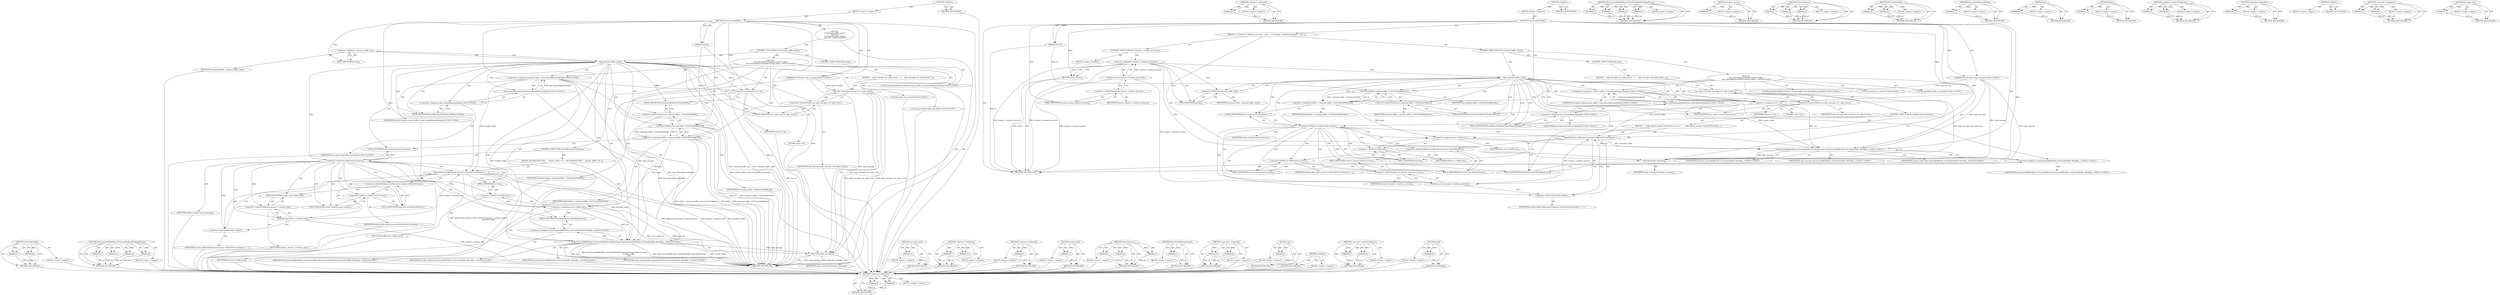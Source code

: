 digraph "Send" {
vulnerable_126 [label=<(METHOD,&lt;operator&gt;.fieldAccess)>];
vulnerable_127 [label=<(PARAM,p1)>];
vulnerable_128 [label=<(PARAM,p2)>];
vulnerable_129 [label=<(BLOCK,&lt;empty&gt;,&lt;empty&gt;)>];
vulnerable_130 [label=<(METHOD_RETURN,ANY)>];
vulnerable_151 [label=<(METHOD,&lt;operator&gt;.addressOf)>];
vulnerable_152 [label=<(PARAM,p1)>];
vulnerable_153 [label=<(BLOCK,&lt;empty&gt;,&lt;empty&gt;)>];
vulnerable_154 [label=<(METHOD_RETURN,ANY)>];
vulnerable_6 [label=<(METHOD,&lt;global&gt;)<SUB>1</SUB>>];
vulnerable_7 [label=<(BLOCK,&lt;empty&gt;,&lt;empty&gt;)<SUB>1</SUB>>];
vulnerable_8 [label=<(METHOD,OnGetTransferBuffer)<SUB>1</SUB>>];
vulnerable_9 [label=<(PARAM,int32 id)<SUB>2</SUB>>];
vulnerable_10 [label="<(PARAM,IPC::Message* reply_message)<SUB>3</SUB>>"];
vulnerable_11 [label=<(BLOCK,{
  if (!channel_-&gt;renderer_process())
    retu...,{
  if (!channel_-&gt;renderer_process())
    retu...)<SUB>3</SUB>>];
vulnerable_12 [label=<(CONTROL_STRUCTURE,IF,if (!channel_-&gt;renderer_process()))<SUB>4</SUB>>];
vulnerable_13 [label=<(&lt;operator&gt;.logicalNot,!channel_-&gt;renderer_process())<SUB>4</SUB>>];
vulnerable_14 [label=<(renderer_process,channel_-&gt;renderer_process())<SUB>4</SUB>>];
vulnerable_15 [label=<(&lt;operator&gt;.indirectFieldAccess,channel_-&gt;renderer_process)<SUB>4</SUB>>];
vulnerable_16 [label=<(IDENTIFIER,channel_,channel_-&gt;renderer_process())<SUB>4</SUB>>];
vulnerable_17 [label=<(FIELD_IDENTIFIER,renderer_process,renderer_process)<SUB>4</SUB>>];
vulnerable_18 [label=<(BLOCK,&lt;empty&gt;,&lt;empty&gt;)<SUB>5</SUB>>];
vulnerable_19 [label=<(RETURN,return;,return;)<SUB>5</SUB>>];
vulnerable_20 [label=<(CONTROL_STRUCTURE,IF,if (command_buffer_.get()))<SUB>6</SUB>>];
vulnerable_21 [label=<(get,command_buffer_.get())<SUB>6</SUB>>];
vulnerable_22 [label=<(&lt;operator&gt;.fieldAccess,command_buffer_.get)<SUB>6</SUB>>];
vulnerable_23 [label=<(IDENTIFIER,command_buffer_,command_buffer_.get())<SUB>6</SUB>>];
vulnerable_24 [label=<(FIELD_IDENTIFIER,get,get)<SUB>6</SUB>>];
vulnerable_25 [label="<(BLOCK,{
     base::SharedMemoryHandle transfer_buffer...,{
     base::SharedMemoryHandle transfer_buffer...)<SUB>6</SUB>>"];
vulnerable_26 [label="<(LOCAL,base.SharedMemoryHandle transfer_buffer: base.SharedMemoryHandle)<SUB>7</SUB>>"];
vulnerable_27 [label="<(&lt;operator&gt;.assignment,transfer_buffer = base::SharedMemoryHandle())<SUB>7</SUB>>"];
vulnerable_28 [label="<(IDENTIFIER,transfer_buffer,transfer_buffer = base::SharedMemoryHandle())<SUB>7</SUB>>"];
vulnerable_29 [label="<(base.SharedMemoryHandle,base::SharedMemoryHandle())<SUB>7</SUB>>"];
vulnerable_30 [label="<(&lt;operator&gt;.fieldAccess,base::SharedMemoryHandle)<SUB>7</SUB>>"];
vulnerable_31 [label="<(IDENTIFIER,base,base::SharedMemoryHandle())<SUB>7</SUB>>"];
vulnerable_32 [label=<(FIELD_IDENTIFIER,SharedMemoryHandle,SharedMemoryHandle)<SUB>7</SUB>>];
vulnerable_33 [label="<(LOCAL,uint32 size: uint32)<SUB>8</SUB>>"];
vulnerable_34 [label=<(&lt;operator&gt;.assignment,size = 0)<SUB>8</SUB>>];
vulnerable_35 [label=<(IDENTIFIER,size,size = 0)<SUB>8</SUB>>];
vulnerable_36 [label=<(LITERAL,0,size = 0)<SUB>8</SUB>>];
vulnerable_37 [label="<(LOCAL,gpu.Buffer buffer: gpu.Buffer)<SUB>10</SUB>>"];
vulnerable_38 [label=<(&lt;operator&gt;.assignment,buffer = command_buffer_-&gt;GetTransferBuffer(id))<SUB>10</SUB>>];
vulnerable_39 [label=<(IDENTIFIER,buffer,buffer = command_buffer_-&gt;GetTransferBuffer(id))<SUB>10</SUB>>];
vulnerable_40 [label=<(GetTransferBuffer,command_buffer_-&gt;GetTransferBuffer(id))<SUB>10</SUB>>];
vulnerable_41 [label=<(&lt;operator&gt;.indirectFieldAccess,command_buffer_-&gt;GetTransferBuffer)<SUB>10</SUB>>];
vulnerable_42 [label=<(IDENTIFIER,command_buffer_,command_buffer_-&gt;GetTransferBuffer(id))<SUB>10</SUB>>];
vulnerable_43 [label=<(FIELD_IDENTIFIER,GetTransferBuffer,GetTransferBuffer)<SUB>10</SUB>>];
vulnerable_44 [label=<(IDENTIFIER,id,command_buffer_-&gt;GetTransferBuffer(id))<SUB>10</SUB>>];
vulnerable_45 [label=<(CONTROL_STRUCTURE,IF,if (buffer.shared_memory))<SUB>11</SUB>>];
vulnerable_46 [label=<(&lt;operator&gt;.fieldAccess,buffer.shared_memory)<SUB>11</SUB>>];
vulnerable_47 [label=<(IDENTIFIER,buffer,if (buffer.shared_memory))<SUB>11</SUB>>];
vulnerable_48 [label=<(FIELD_IDENTIFIER,shared_memory,shared_memory)<SUB>11</SUB>>];
vulnerable_49 [label=<(BLOCK,{
      buffer.shared_memory-&gt;ShareToProcess(ch...,{
      buffer.shared_memory-&gt;ShareToProcess(ch...)<SUB>11</SUB>>];
vulnerable_50 [label=<(ShareToProcess,buffer.shared_memory-&gt;ShareToProcess(channel_-&gt;...)<SUB>12</SUB>>];
vulnerable_51 [label=<(&lt;operator&gt;.indirectFieldAccess,buffer.shared_memory-&gt;ShareToProcess)<SUB>12</SUB>>];
vulnerable_52 [label=<(&lt;operator&gt;.fieldAccess,buffer.shared_memory)<SUB>12</SUB>>];
vulnerable_53 [label=<(IDENTIFIER,buffer,buffer.shared_memory-&gt;ShareToProcess(channel_-&gt;...)<SUB>12</SUB>>];
vulnerable_54 [label=<(FIELD_IDENTIFIER,shared_memory,shared_memory)<SUB>12</SUB>>];
vulnerable_55 [label=<(FIELD_IDENTIFIER,ShareToProcess,ShareToProcess)<SUB>12</SUB>>];
vulnerable_56 [label=<(renderer_process,channel_-&gt;renderer_process())<SUB>12</SUB>>];
vulnerable_57 [label=<(&lt;operator&gt;.indirectFieldAccess,channel_-&gt;renderer_process)<SUB>12</SUB>>];
vulnerable_58 [label=<(IDENTIFIER,channel_,channel_-&gt;renderer_process())<SUB>12</SUB>>];
vulnerable_59 [label=<(FIELD_IDENTIFIER,renderer_process,renderer_process)<SUB>12</SUB>>];
vulnerable_60 [label=<(&lt;operator&gt;.addressOf,&amp;transfer_buffer)<SUB>13</SUB>>];
vulnerable_61 [label=<(IDENTIFIER,transfer_buffer,buffer.shared_memory-&gt;ShareToProcess(channel_-&gt;...)<SUB>13</SUB>>];
vulnerable_62 [label=<(&lt;operator&gt;.assignment,size = buffer.size)<SUB>14</SUB>>];
vulnerable_63 [label=<(IDENTIFIER,size,size = buffer.size)<SUB>14</SUB>>];
vulnerable_64 [label=<(&lt;operator&gt;.fieldAccess,buffer.size)<SUB>14</SUB>>];
vulnerable_65 [label=<(IDENTIFIER,buffer,size = buffer.size)<SUB>14</SUB>>];
vulnerable_66 [label=<(FIELD_IDENTIFIER,size,size)<SUB>14</SUB>>];
vulnerable_67 [label="<(GpuCommandBufferMsg_GetTransferBuffer.WriteReplyParams,GpuCommandBufferMsg_GetTransferBuffer::WriteRep...)<SUB>17</SUB>>"];
vulnerable_68 [label="<(&lt;operator&gt;.fieldAccess,GpuCommandBufferMsg_GetTransferBuffer::WriteRep...)<SUB>17</SUB>>"];
vulnerable_69 [label="<(IDENTIFIER,GpuCommandBufferMsg_GetTransferBuffer,GpuCommandBufferMsg_GetTransferBuffer::WriteRep...)<SUB>17</SUB>>"];
vulnerable_70 [label=<(FIELD_IDENTIFIER,WriteReplyParams,WriteReplyParams)<SUB>17</SUB>>];
vulnerable_71 [label="<(IDENTIFIER,reply_message,GpuCommandBufferMsg_GetTransferBuffer::WriteRep...)<SUB>17</SUB>>"];
vulnerable_72 [label="<(IDENTIFIER,transfer_buffer,GpuCommandBufferMsg_GetTransferBuffer::WriteRep...)<SUB>18</SUB>>"];
vulnerable_73 [label="<(IDENTIFIER,size,GpuCommandBufferMsg_GetTransferBuffer::WriteRep...)<SUB>19</SUB>>"];
vulnerable_74 [label=<(CONTROL_STRUCTURE,ELSE,else)<SUB>20</SUB>>];
vulnerable_75 [label=<(BLOCK,{
    reply_message-&gt;set_reply_error();
  },{
    reply_message-&gt;set_reply_error();
  })<SUB>20</SUB>>];
vulnerable_76 [label=<(set_reply_error,reply_message-&gt;set_reply_error())<SUB>21</SUB>>];
vulnerable_77 [label=<(&lt;operator&gt;.indirectFieldAccess,reply_message-&gt;set_reply_error)<SUB>21</SUB>>];
vulnerable_78 [label=<(IDENTIFIER,reply_message,reply_message-&gt;set_reply_error())<SUB>21</SUB>>];
vulnerable_79 [label=<(FIELD_IDENTIFIER,set_reply_error,set_reply_error)<SUB>21</SUB>>];
vulnerable_80 [label=<(Send,Send(reply_message))<SUB>23</SUB>>];
vulnerable_81 [label=<(IDENTIFIER,reply_message,Send(reply_message))<SUB>23</SUB>>];
vulnerable_82 [label=<(METHOD_RETURN,void)<SUB>1</SUB>>];
vulnerable_84 [label=<(METHOD_RETURN,ANY)<SUB>1</SUB>>];
vulnerable_155 [label=<(METHOD,GpuCommandBufferMsg_GetTransferBuffer.WriteReplyParams)>];
vulnerable_156 [label=<(PARAM,p1)>];
vulnerable_157 [label=<(PARAM,p2)>];
vulnerable_158 [label=<(PARAM,p3)>];
vulnerable_159 [label=<(PARAM,p4)>];
vulnerable_160 [label=<(BLOCK,&lt;empty&gt;,&lt;empty&gt;)>];
vulnerable_161 [label=<(METHOD_RETURN,ANY)>];
vulnerable_113 [label=<(METHOD,renderer_process)>];
vulnerable_114 [label=<(PARAM,p1)>];
vulnerable_115 [label=<(BLOCK,&lt;empty&gt;,&lt;empty&gt;)>];
vulnerable_116 [label=<(METHOD_RETURN,ANY)>];
vulnerable_145 [label=<(METHOD,ShareToProcess)>];
vulnerable_146 [label=<(PARAM,p1)>];
vulnerable_147 [label=<(PARAM,p2)>];
vulnerable_148 [label=<(PARAM,p3)>];
vulnerable_149 [label=<(BLOCK,&lt;empty&gt;,&lt;empty&gt;)>];
vulnerable_150 [label=<(METHOD_RETURN,ANY)>];
vulnerable_140 [label=<(METHOD,GetTransferBuffer)>];
vulnerable_141 [label=<(PARAM,p1)>];
vulnerable_142 [label=<(PARAM,p2)>];
vulnerable_143 [label=<(BLOCK,&lt;empty&gt;,&lt;empty&gt;)>];
vulnerable_144 [label=<(METHOD_RETURN,ANY)>];
vulnerable_136 [label=<(METHOD,base.SharedMemoryHandle)>];
vulnerable_137 [label=<(PARAM,p1)>];
vulnerable_138 [label=<(BLOCK,&lt;empty&gt;,&lt;empty&gt;)>];
vulnerable_139 [label=<(METHOD_RETURN,ANY)>];
vulnerable_122 [label=<(METHOD,get)>];
vulnerable_123 [label=<(PARAM,p1)>];
vulnerable_124 [label=<(BLOCK,&lt;empty&gt;,&lt;empty&gt;)>];
vulnerable_125 [label=<(METHOD_RETURN,ANY)>];
vulnerable_166 [label=<(METHOD,Send)>];
vulnerable_167 [label=<(PARAM,p1)>];
vulnerable_168 [label=<(BLOCK,&lt;empty&gt;,&lt;empty&gt;)>];
vulnerable_169 [label=<(METHOD_RETURN,ANY)>];
vulnerable_117 [label=<(METHOD,&lt;operator&gt;.indirectFieldAccess)>];
vulnerable_118 [label=<(PARAM,p1)>];
vulnerable_119 [label=<(PARAM,p2)>];
vulnerable_120 [label=<(BLOCK,&lt;empty&gt;,&lt;empty&gt;)>];
vulnerable_121 [label=<(METHOD_RETURN,ANY)>];
vulnerable_109 [label=<(METHOD,&lt;operator&gt;.logicalNot)>];
vulnerable_110 [label=<(PARAM,p1)>];
vulnerable_111 [label=<(BLOCK,&lt;empty&gt;,&lt;empty&gt;)>];
vulnerable_112 [label=<(METHOD_RETURN,ANY)>];
vulnerable_103 [label=<(METHOD,&lt;global&gt;)<SUB>1</SUB>>];
vulnerable_104 [label=<(BLOCK,&lt;empty&gt;,&lt;empty&gt;)>];
vulnerable_105 [label=<(METHOD_RETURN,ANY)>];
vulnerable_131 [label=<(METHOD,&lt;operator&gt;.assignment)>];
vulnerable_132 [label=<(PARAM,p1)>];
vulnerable_133 [label=<(PARAM,p2)>];
vulnerable_134 [label=<(BLOCK,&lt;empty&gt;,&lt;empty&gt;)>];
vulnerable_135 [label=<(METHOD_RETURN,ANY)>];
vulnerable_162 [label=<(METHOD,set_reply_error)>];
vulnerable_163 [label=<(PARAM,p1)>];
vulnerable_164 [label=<(BLOCK,&lt;empty&gt;,&lt;empty&gt;)>];
vulnerable_165 [label=<(METHOD_RETURN,ANY)>];
fixed_119 [label=<(METHOD,GetTransferBuffer)>];
fixed_120 [label=<(PARAM,p1)>];
fixed_121 [label=<(PARAM,p2)>];
fixed_122 [label=<(BLOCK,&lt;empty&gt;,&lt;empty&gt;)>];
fixed_123 [label=<(METHOD_RETURN,ANY)>];
fixed_143 [label=<(METHOD,GpuCommandBufferMsg_GetTransferBuffer.WriteReplyParams)>];
fixed_144 [label=<(PARAM,p1)>];
fixed_145 [label=<(PARAM,p2)>];
fixed_146 [label=<(PARAM,p3)>];
fixed_147 [label=<(PARAM,p4)>];
fixed_148 [label=<(BLOCK,&lt;empty&gt;,&lt;empty&gt;)>];
fixed_149 [label=<(METHOD_RETURN,ANY)>];
fixed_6 [label=<(METHOD,&lt;global&gt;)<SUB>1</SUB>>];
fixed_7 [label=<(BLOCK,&lt;empty&gt;,&lt;empty&gt;)<SUB>1</SUB>>];
fixed_8 [label=<(METHOD,OnGetTransferBuffer)<SUB>1</SUB>>];
fixed_9 [label=<(PARAM,int32 id)<SUB>2</SUB>>];
fixed_10 [label="<(PARAM,IPC::Message* reply_message)<SUB>3</SUB>>"];
fixed_11 [label="<(BLOCK,{
   if (command_buffer_.get()) {
     base::Sh...,{
   if (command_buffer_.get()) {
     base::Sh...)<SUB>3</SUB>>"];
fixed_12 [label=<(CONTROL_STRUCTURE,IF,if (command_buffer_.get()))<SUB>4</SUB>>];
fixed_13 [label=<(get,command_buffer_.get())<SUB>4</SUB>>];
fixed_14 [label=<(&lt;operator&gt;.fieldAccess,command_buffer_.get)<SUB>4</SUB>>];
fixed_15 [label=<(IDENTIFIER,command_buffer_,command_buffer_.get())<SUB>4</SUB>>];
fixed_16 [label=<(FIELD_IDENTIFIER,get,get)<SUB>4</SUB>>];
fixed_17 [label="<(BLOCK,{
     base::SharedMemoryHandle transfer_buffer...,{
     base::SharedMemoryHandle transfer_buffer...)<SUB>4</SUB>>"];
fixed_18 [label="<(LOCAL,base.SharedMemoryHandle transfer_buffer: base.SharedMemoryHandle)<SUB>5</SUB>>"];
fixed_19 [label="<(&lt;operator&gt;.assignment,transfer_buffer = base::SharedMemoryHandle())<SUB>5</SUB>>"];
fixed_20 [label="<(IDENTIFIER,transfer_buffer,transfer_buffer = base::SharedMemoryHandle())<SUB>5</SUB>>"];
fixed_21 [label="<(base.SharedMemoryHandle,base::SharedMemoryHandle())<SUB>5</SUB>>"];
fixed_22 [label="<(&lt;operator&gt;.fieldAccess,base::SharedMemoryHandle)<SUB>5</SUB>>"];
fixed_23 [label="<(IDENTIFIER,base,base::SharedMemoryHandle())<SUB>5</SUB>>"];
fixed_24 [label=<(FIELD_IDENTIFIER,SharedMemoryHandle,SharedMemoryHandle)<SUB>5</SUB>>];
fixed_25 [label="<(LOCAL,uint32 size: uint32)<SUB>6</SUB>>"];
fixed_26 [label=<(&lt;operator&gt;.assignment,size = 0)<SUB>6</SUB>>];
fixed_27 [label=<(IDENTIFIER,size,size = 0)<SUB>6</SUB>>];
fixed_28 [label=<(LITERAL,0,size = 0)<SUB>6</SUB>>];
fixed_29 [label="<(LOCAL,gpu.Buffer buffer: gpu.Buffer)<SUB>8</SUB>>"];
fixed_30 [label=<(&lt;operator&gt;.assignment,buffer = command_buffer_-&gt;GetTransferBuffer(id))<SUB>8</SUB>>];
fixed_31 [label=<(IDENTIFIER,buffer,buffer = command_buffer_-&gt;GetTransferBuffer(id))<SUB>8</SUB>>];
fixed_32 [label=<(GetTransferBuffer,command_buffer_-&gt;GetTransferBuffer(id))<SUB>8</SUB>>];
fixed_33 [label=<(&lt;operator&gt;.indirectFieldAccess,command_buffer_-&gt;GetTransferBuffer)<SUB>8</SUB>>];
fixed_34 [label=<(IDENTIFIER,command_buffer_,command_buffer_-&gt;GetTransferBuffer(id))<SUB>8</SUB>>];
fixed_35 [label=<(FIELD_IDENTIFIER,GetTransferBuffer,GetTransferBuffer)<SUB>8</SUB>>];
fixed_36 [label=<(IDENTIFIER,id,command_buffer_-&gt;GetTransferBuffer(id))<SUB>8</SUB>>];
fixed_37 [label=<(CONTROL_STRUCTURE,IF,if (buffer.shared_memory))<SUB>9</SUB>>];
fixed_38 [label=<(&lt;operator&gt;.fieldAccess,buffer.shared_memory)<SUB>9</SUB>>];
fixed_39 [label=<(IDENTIFIER,buffer,if (buffer.shared_memory))<SUB>9</SUB>>];
fixed_40 [label=<(FIELD_IDENTIFIER,shared_memory,shared_memory)<SUB>9</SUB>>];
fixed_41 [label=<(BLOCK,{
#if defined(OS_WIN)
      transfer_buffer = N...,{
#if defined(OS_WIN)
      transfer_buffer = N...)<SUB>9</SUB>>];
fixed_42 [label=<(ShareToProcess,buffer.shared_memory-&gt;ShareToProcess(channel_-&gt;...)<SUB>17</SUB>>];
fixed_43 [label=<(&lt;operator&gt;.indirectFieldAccess,buffer.shared_memory-&gt;ShareToProcess)<SUB>17</SUB>>];
fixed_44 [label=<(&lt;operator&gt;.fieldAccess,buffer.shared_memory)<SUB>17</SUB>>];
fixed_45 [label=<(IDENTIFIER,buffer,buffer.shared_memory-&gt;ShareToProcess(channel_-&gt;...)<SUB>17</SUB>>];
fixed_46 [label=<(FIELD_IDENTIFIER,shared_memory,shared_memory)<SUB>17</SUB>>];
fixed_47 [label=<(FIELD_IDENTIFIER,ShareToProcess,ShareToProcess)<SUB>17</SUB>>];
fixed_48 [label=<(renderer_pid,channel_-&gt;renderer_pid())<SUB>17</SUB>>];
fixed_49 [label=<(&lt;operator&gt;.indirectFieldAccess,channel_-&gt;renderer_pid)<SUB>17</SUB>>];
fixed_50 [label=<(IDENTIFIER,channel_,channel_-&gt;renderer_pid())<SUB>17</SUB>>];
fixed_51 [label=<(FIELD_IDENTIFIER,renderer_pid,renderer_pid)<SUB>17</SUB>>];
fixed_52 [label=<(&lt;operator&gt;.addressOf,&amp;transfer_buffer)<SUB>18</SUB>>];
fixed_53 [label=<(IDENTIFIER,transfer_buffer,buffer.shared_memory-&gt;ShareToProcess(channel_-&gt;...)<SUB>18</SUB>>];
fixed_54 [label=<(&lt;operator&gt;.assignment,size = buffer.size)<SUB>20</SUB>>];
fixed_55 [label=<(IDENTIFIER,size,size = buffer.size)<SUB>20</SUB>>];
fixed_56 [label=<(&lt;operator&gt;.fieldAccess,buffer.size)<SUB>20</SUB>>];
fixed_57 [label=<(IDENTIFIER,buffer,size = buffer.size)<SUB>20</SUB>>];
fixed_58 [label=<(FIELD_IDENTIFIER,size,size)<SUB>20</SUB>>];
fixed_59 [label="<(GpuCommandBufferMsg_GetTransferBuffer.WriteReplyParams,GpuCommandBufferMsg_GetTransferBuffer::WriteRep...)<SUB>23</SUB>>"];
fixed_60 [label="<(&lt;operator&gt;.fieldAccess,GpuCommandBufferMsg_GetTransferBuffer::WriteRep...)<SUB>23</SUB>>"];
fixed_61 [label="<(IDENTIFIER,GpuCommandBufferMsg_GetTransferBuffer,GpuCommandBufferMsg_GetTransferBuffer::WriteRep...)<SUB>23</SUB>>"];
fixed_62 [label=<(FIELD_IDENTIFIER,WriteReplyParams,WriteReplyParams)<SUB>23</SUB>>];
fixed_63 [label="<(IDENTIFIER,reply_message,GpuCommandBufferMsg_GetTransferBuffer::WriteRep...)<SUB>23</SUB>>"];
fixed_64 [label="<(IDENTIFIER,transfer_buffer,GpuCommandBufferMsg_GetTransferBuffer::WriteRep...)<SUB>24</SUB>>"];
fixed_65 [label="<(IDENTIFIER,size,GpuCommandBufferMsg_GetTransferBuffer::WriteRep...)<SUB>25</SUB>>"];
fixed_66 [label=<(CONTROL_STRUCTURE,ELSE,else)<SUB>26</SUB>>];
fixed_67 [label=<(BLOCK,{
    reply_message-&gt;set_reply_error();
  },{
    reply_message-&gt;set_reply_error();
  })<SUB>26</SUB>>];
fixed_68 [label=<(set_reply_error,reply_message-&gt;set_reply_error())<SUB>27</SUB>>];
fixed_69 [label=<(&lt;operator&gt;.indirectFieldAccess,reply_message-&gt;set_reply_error)<SUB>27</SUB>>];
fixed_70 [label=<(IDENTIFIER,reply_message,reply_message-&gt;set_reply_error())<SUB>27</SUB>>];
fixed_71 [label=<(FIELD_IDENTIFIER,set_reply_error,set_reply_error)<SUB>27</SUB>>];
fixed_72 [label=<(Send,Send(reply_message))<SUB>29</SUB>>];
fixed_73 [label=<(IDENTIFIER,reply_message,Send(reply_message))<SUB>29</SUB>>];
fixed_74 [label=<(METHOD_RETURN,void)<SUB>1</SUB>>];
fixed_76 [label=<(METHOD_RETURN,ANY)<SUB>1</SUB>>];
fixed_150 [label=<(METHOD,set_reply_error)>];
fixed_151 [label=<(PARAM,p1)>];
fixed_152 [label=<(BLOCK,&lt;empty&gt;,&lt;empty&gt;)>];
fixed_153 [label=<(METHOD_RETURN,ANY)>];
fixed_105 [label=<(METHOD,&lt;operator&gt;.fieldAccess)>];
fixed_106 [label=<(PARAM,p1)>];
fixed_107 [label=<(PARAM,p2)>];
fixed_108 [label=<(BLOCK,&lt;empty&gt;,&lt;empty&gt;)>];
fixed_109 [label=<(METHOD_RETURN,ANY)>];
fixed_139 [label=<(METHOD,&lt;operator&gt;.addressOf)>];
fixed_140 [label=<(PARAM,p1)>];
fixed_141 [label=<(BLOCK,&lt;empty&gt;,&lt;empty&gt;)>];
fixed_142 [label=<(METHOD_RETURN,ANY)>];
fixed_135 [label=<(METHOD,renderer_pid)>];
fixed_136 [label=<(PARAM,p1)>];
fixed_137 [label=<(BLOCK,&lt;empty&gt;,&lt;empty&gt;)>];
fixed_138 [label=<(METHOD_RETURN,ANY)>];
fixed_129 [label=<(METHOD,ShareToProcess)>];
fixed_130 [label=<(PARAM,p1)>];
fixed_131 [label=<(PARAM,p2)>];
fixed_132 [label=<(PARAM,p3)>];
fixed_133 [label=<(BLOCK,&lt;empty&gt;,&lt;empty&gt;)>];
fixed_134 [label=<(METHOD_RETURN,ANY)>];
fixed_115 [label=<(METHOD,base.SharedMemoryHandle)>];
fixed_116 [label=<(PARAM,p1)>];
fixed_117 [label=<(BLOCK,&lt;empty&gt;,&lt;empty&gt;)>];
fixed_118 [label=<(METHOD_RETURN,ANY)>];
fixed_110 [label=<(METHOD,&lt;operator&gt;.assignment)>];
fixed_111 [label=<(PARAM,p1)>];
fixed_112 [label=<(PARAM,p2)>];
fixed_113 [label=<(BLOCK,&lt;empty&gt;,&lt;empty&gt;)>];
fixed_114 [label=<(METHOD_RETURN,ANY)>];
fixed_101 [label=<(METHOD,get)>];
fixed_102 [label=<(PARAM,p1)>];
fixed_103 [label=<(BLOCK,&lt;empty&gt;,&lt;empty&gt;)>];
fixed_104 [label=<(METHOD_RETURN,ANY)>];
fixed_95 [label=<(METHOD,&lt;global&gt;)<SUB>1</SUB>>];
fixed_96 [label=<(BLOCK,&lt;empty&gt;,&lt;empty&gt;)>];
fixed_97 [label=<(METHOD_RETURN,ANY)>];
fixed_124 [label=<(METHOD,&lt;operator&gt;.indirectFieldAccess)>];
fixed_125 [label=<(PARAM,p1)>];
fixed_126 [label=<(PARAM,p2)>];
fixed_127 [label=<(BLOCK,&lt;empty&gt;,&lt;empty&gt;)>];
fixed_128 [label=<(METHOD_RETURN,ANY)>];
fixed_154 [label=<(METHOD,Send)>];
fixed_155 [label=<(PARAM,p1)>];
fixed_156 [label=<(BLOCK,&lt;empty&gt;,&lt;empty&gt;)>];
fixed_157 [label=<(METHOD_RETURN,ANY)>];
vulnerable_126 -> vulnerable_127  [key=0, label="AST: "];
vulnerable_126 -> vulnerable_127  [key=1, label="DDG: "];
vulnerable_126 -> vulnerable_129  [key=0, label="AST: "];
vulnerable_126 -> vulnerable_128  [key=0, label="AST: "];
vulnerable_126 -> vulnerable_128  [key=1, label="DDG: "];
vulnerable_126 -> vulnerable_130  [key=0, label="AST: "];
vulnerable_126 -> vulnerable_130  [key=1, label="CFG: "];
vulnerable_127 -> vulnerable_130  [key=0, label="DDG: p1"];
vulnerable_128 -> vulnerable_130  [key=0, label="DDG: p2"];
vulnerable_151 -> vulnerable_152  [key=0, label="AST: "];
vulnerable_151 -> vulnerable_152  [key=1, label="DDG: "];
vulnerable_151 -> vulnerable_153  [key=0, label="AST: "];
vulnerable_151 -> vulnerable_154  [key=0, label="AST: "];
vulnerable_151 -> vulnerable_154  [key=1, label="CFG: "];
vulnerable_152 -> vulnerable_154  [key=0, label="DDG: p1"];
vulnerable_6 -> vulnerable_7  [key=0, label="AST: "];
vulnerable_6 -> vulnerable_84  [key=0, label="AST: "];
vulnerable_6 -> vulnerable_84  [key=1, label="CFG: "];
vulnerable_7 -> vulnerable_8  [key=0, label="AST: "];
vulnerable_8 -> vulnerable_9  [key=0, label="AST: "];
vulnerable_8 -> vulnerable_9  [key=1, label="DDG: "];
vulnerable_8 -> vulnerable_10  [key=0, label="AST: "];
vulnerable_8 -> vulnerable_10  [key=1, label="DDG: "];
vulnerable_8 -> vulnerable_11  [key=0, label="AST: "];
vulnerable_8 -> vulnerable_82  [key=0, label="AST: "];
vulnerable_8 -> vulnerable_17  [key=0, label="CFG: "];
vulnerable_8 -> vulnerable_80  [key=0, label="DDG: "];
vulnerable_8 -> vulnerable_19  [key=0, label="DDG: "];
vulnerable_8 -> vulnerable_34  [key=0, label="DDG: "];
vulnerable_8 -> vulnerable_67  [key=0, label="DDG: "];
vulnerable_8 -> vulnerable_40  [key=0, label="DDG: "];
vulnerable_8 -> vulnerable_50  [key=0, label="DDG: "];
vulnerable_9 -> vulnerable_82  [key=0, label="DDG: id"];
vulnerable_9 -> vulnerable_40  [key=0, label="DDG: id"];
vulnerable_10 -> vulnerable_82  [key=0, label="DDG: reply_message"];
vulnerable_10 -> vulnerable_80  [key=0, label="DDG: reply_message"];
vulnerable_10 -> vulnerable_67  [key=0, label="DDG: reply_message"];
vulnerable_10 -> vulnerable_76  [key=0, label="DDG: reply_message"];
vulnerable_11 -> vulnerable_12  [key=0, label="AST: "];
vulnerable_11 -> vulnerable_20  [key=0, label="AST: "];
vulnerable_11 -> vulnerable_80  [key=0, label="AST: "];
vulnerable_12 -> vulnerable_13  [key=0, label="AST: "];
vulnerable_12 -> vulnerable_18  [key=0, label="AST: "];
vulnerable_13 -> vulnerable_14  [key=0, label="AST: "];
vulnerable_13 -> vulnerable_19  [key=0, label="CFG: "];
vulnerable_13 -> vulnerable_19  [key=1, label="CDG: "];
vulnerable_13 -> vulnerable_24  [key=0, label="CFG: "];
vulnerable_13 -> vulnerable_24  [key=1, label="CDG: "];
vulnerable_13 -> vulnerable_82  [key=0, label="DDG: channel_-&gt;renderer_process()"];
vulnerable_13 -> vulnerable_82  [key=1, label="DDG: !channel_-&gt;renderer_process()"];
vulnerable_13 -> vulnerable_21  [key=0, label="CDG: "];
vulnerable_13 -> vulnerable_22  [key=0, label="CDG: "];
vulnerable_13 -> vulnerable_80  [key=0, label="CDG: "];
vulnerable_14 -> vulnerable_15  [key=0, label="AST: "];
vulnerable_14 -> vulnerable_13  [key=0, label="CFG: "];
vulnerable_14 -> vulnerable_13  [key=1, label="DDG: channel_-&gt;renderer_process"];
vulnerable_14 -> vulnerable_82  [key=0, label="DDG: channel_-&gt;renderer_process"];
vulnerable_14 -> vulnerable_56  [key=0, label="DDG: channel_-&gt;renderer_process"];
vulnerable_15 -> vulnerable_16  [key=0, label="AST: "];
vulnerable_15 -> vulnerable_17  [key=0, label="AST: "];
vulnerable_15 -> vulnerable_14  [key=0, label="CFG: "];
vulnerable_17 -> vulnerable_15  [key=0, label="CFG: "];
vulnerable_18 -> vulnerable_19  [key=0, label="AST: "];
vulnerable_19 -> vulnerable_82  [key=0, label="CFG: "];
vulnerable_19 -> vulnerable_82  [key=1, label="DDG: &lt;RET&gt;"];
vulnerable_20 -> vulnerable_21  [key=0, label="AST: "];
vulnerable_20 -> vulnerable_25  [key=0, label="AST: "];
vulnerable_20 -> vulnerable_74  [key=0, label="AST: "];
vulnerable_21 -> vulnerable_22  [key=0, label="AST: "];
vulnerable_21 -> vulnerable_32  [key=0, label="CFG: "];
vulnerable_21 -> vulnerable_32  [key=1, label="CDG: "];
vulnerable_21 -> vulnerable_79  [key=0, label="CFG: "];
vulnerable_21 -> vulnerable_79  [key=1, label="CDG: "];
vulnerable_21 -> vulnerable_30  [key=0, label="CDG: "];
vulnerable_21 -> vulnerable_34  [key=0, label="CDG: "];
vulnerable_21 -> vulnerable_48  [key=0, label="CDG: "];
vulnerable_21 -> vulnerable_68  [key=0, label="CDG: "];
vulnerable_21 -> vulnerable_77  [key=0, label="CDG: "];
vulnerable_21 -> vulnerable_46  [key=0, label="CDG: "];
vulnerable_21 -> vulnerable_38  [key=0, label="CDG: "];
vulnerable_21 -> vulnerable_67  [key=0, label="CDG: "];
vulnerable_21 -> vulnerable_27  [key=0, label="CDG: "];
vulnerable_21 -> vulnerable_40  [key=0, label="CDG: "];
vulnerable_21 -> vulnerable_29  [key=0, label="CDG: "];
vulnerable_21 -> vulnerable_76  [key=0, label="CDG: "];
vulnerable_21 -> vulnerable_43  [key=0, label="CDG: "];
vulnerable_21 -> vulnerable_41  [key=0, label="CDG: "];
vulnerable_21 -> vulnerable_70  [key=0, label="CDG: "];
vulnerable_22 -> vulnerable_23  [key=0, label="AST: "];
vulnerable_22 -> vulnerable_24  [key=0, label="AST: "];
vulnerable_22 -> vulnerable_21  [key=0, label="CFG: "];
vulnerable_24 -> vulnerable_22  [key=0, label="CFG: "];
vulnerable_25 -> vulnerable_26  [key=0, label="AST: "];
vulnerable_25 -> vulnerable_27  [key=0, label="AST: "];
vulnerable_25 -> vulnerable_33  [key=0, label="AST: "];
vulnerable_25 -> vulnerable_34  [key=0, label="AST: "];
vulnerable_25 -> vulnerable_37  [key=0, label="AST: "];
vulnerable_25 -> vulnerable_38  [key=0, label="AST: "];
vulnerable_25 -> vulnerable_45  [key=0, label="AST: "];
vulnerable_25 -> vulnerable_67  [key=0, label="AST: "];
vulnerable_27 -> vulnerable_28  [key=0, label="AST: "];
vulnerable_27 -> vulnerable_29  [key=0, label="AST: "];
vulnerable_27 -> vulnerable_34  [key=0, label="CFG: "];
vulnerable_27 -> vulnerable_67  [key=0, label="DDG: transfer_buffer"];
vulnerable_27 -> vulnerable_50  [key=0, label="DDG: transfer_buffer"];
vulnerable_29 -> vulnerable_30  [key=0, label="AST: "];
vulnerable_29 -> vulnerable_27  [key=0, label="CFG: "];
vulnerable_29 -> vulnerable_27  [key=1, label="DDG: base::SharedMemoryHandle"];
vulnerable_30 -> vulnerable_31  [key=0, label="AST: "];
vulnerable_30 -> vulnerable_32  [key=0, label="AST: "];
vulnerable_30 -> vulnerable_29  [key=0, label="CFG: "];
vulnerable_32 -> vulnerable_30  [key=0, label="CFG: "];
vulnerable_34 -> vulnerable_35  [key=0, label="AST: "];
vulnerable_34 -> vulnerable_36  [key=0, label="AST: "];
vulnerable_34 -> vulnerable_43  [key=0, label="CFG: "];
vulnerable_34 -> vulnerable_67  [key=0, label="DDG: size"];
vulnerable_38 -> vulnerable_39  [key=0, label="AST: "];
vulnerable_38 -> vulnerable_40  [key=0, label="AST: "];
vulnerable_38 -> vulnerable_48  [key=0, label="CFG: "];
vulnerable_38 -> vulnerable_62  [key=0, label="DDG: buffer"];
vulnerable_40 -> vulnerable_41  [key=0, label="AST: "];
vulnerable_40 -> vulnerable_44  [key=0, label="AST: "];
vulnerable_40 -> vulnerable_38  [key=0, label="CFG: "];
vulnerable_40 -> vulnerable_38  [key=1, label="DDG: command_buffer_-&gt;GetTransferBuffer"];
vulnerable_40 -> vulnerable_38  [key=2, label="DDG: id"];
vulnerable_41 -> vulnerable_42  [key=0, label="AST: "];
vulnerable_41 -> vulnerable_43  [key=0, label="AST: "];
vulnerable_41 -> vulnerable_40  [key=0, label="CFG: "];
vulnerable_43 -> vulnerable_41  [key=0, label="CFG: "];
vulnerable_45 -> vulnerable_46  [key=0, label="AST: "];
vulnerable_45 -> vulnerable_49  [key=0, label="AST: "];
vulnerable_46 -> vulnerable_47  [key=0, label="AST: "];
vulnerable_46 -> vulnerable_48  [key=0, label="AST: "];
vulnerable_46 -> vulnerable_54  [key=0, label="CFG: "];
vulnerable_46 -> vulnerable_54  [key=1, label="CDG: "];
vulnerable_46 -> vulnerable_70  [key=0, label="CFG: "];
vulnerable_46 -> vulnerable_60  [key=0, label="CDG: "];
vulnerable_46 -> vulnerable_64  [key=0, label="CDG: "];
vulnerable_46 -> vulnerable_51  [key=0, label="CDG: "];
vulnerable_46 -> vulnerable_57  [key=0, label="CDG: "];
vulnerable_46 -> vulnerable_66  [key=0, label="CDG: "];
vulnerable_46 -> vulnerable_52  [key=0, label="CDG: "];
vulnerable_46 -> vulnerable_56  [key=0, label="CDG: "];
vulnerable_46 -> vulnerable_50  [key=0, label="CDG: "];
vulnerable_46 -> vulnerable_59  [key=0, label="CDG: "];
vulnerable_46 -> vulnerable_55  [key=0, label="CDG: "];
vulnerable_46 -> vulnerable_62  [key=0, label="CDG: "];
vulnerable_48 -> vulnerable_46  [key=0, label="CFG: "];
vulnerable_49 -> vulnerable_50  [key=0, label="AST: "];
vulnerable_49 -> vulnerable_62  [key=0, label="AST: "];
vulnerable_50 -> vulnerable_51  [key=0, label="AST: "];
vulnerable_50 -> vulnerable_56  [key=0, label="AST: "];
vulnerable_50 -> vulnerable_60  [key=0, label="AST: "];
vulnerable_50 -> vulnerable_66  [key=0, label="CFG: "];
vulnerable_50 -> vulnerable_67  [key=0, label="DDG: &amp;transfer_buffer"];
vulnerable_51 -> vulnerable_52  [key=0, label="AST: "];
vulnerable_51 -> vulnerable_55  [key=0, label="AST: "];
vulnerable_51 -> vulnerable_59  [key=0, label="CFG: "];
vulnerable_52 -> vulnerable_53  [key=0, label="AST: "];
vulnerable_52 -> vulnerable_54  [key=0, label="AST: "];
vulnerable_52 -> vulnerable_55  [key=0, label="CFG: "];
vulnerable_54 -> vulnerable_52  [key=0, label="CFG: "];
vulnerable_55 -> vulnerable_51  [key=0, label="CFG: "];
vulnerable_56 -> vulnerable_57  [key=0, label="AST: "];
vulnerable_56 -> vulnerable_60  [key=0, label="CFG: "];
vulnerable_56 -> vulnerable_50  [key=0, label="DDG: channel_-&gt;renderer_process"];
vulnerable_57 -> vulnerable_58  [key=0, label="AST: "];
vulnerable_57 -> vulnerable_59  [key=0, label="AST: "];
vulnerable_57 -> vulnerable_56  [key=0, label="CFG: "];
vulnerable_59 -> vulnerable_57  [key=0, label="CFG: "];
vulnerable_60 -> vulnerable_61  [key=0, label="AST: "];
vulnerable_60 -> vulnerable_50  [key=0, label="CFG: "];
vulnerable_62 -> vulnerable_63  [key=0, label="AST: "];
vulnerable_62 -> vulnerable_64  [key=0, label="AST: "];
vulnerable_62 -> vulnerable_70  [key=0, label="CFG: "];
vulnerable_62 -> vulnerable_67  [key=0, label="DDG: size"];
vulnerable_64 -> vulnerable_65  [key=0, label="AST: "];
vulnerable_64 -> vulnerable_66  [key=0, label="AST: "];
vulnerable_64 -> vulnerable_62  [key=0, label="CFG: "];
vulnerable_66 -> vulnerable_64  [key=0, label="CFG: "];
vulnerable_67 -> vulnerable_68  [key=0, label="AST: "];
vulnerable_67 -> vulnerable_71  [key=0, label="AST: "];
vulnerable_67 -> vulnerable_72  [key=0, label="AST: "];
vulnerable_67 -> vulnerable_73  [key=0, label="AST: "];
vulnerable_67 -> vulnerable_80  [key=0, label="CFG: "];
vulnerable_67 -> vulnerable_80  [key=1, label="DDG: reply_message"];
vulnerable_68 -> vulnerable_69  [key=0, label="AST: "];
vulnerable_68 -> vulnerable_70  [key=0, label="AST: "];
vulnerable_68 -> vulnerable_67  [key=0, label="CFG: "];
vulnerable_70 -> vulnerable_68  [key=0, label="CFG: "];
vulnerable_74 -> vulnerable_75  [key=0, label="AST: "];
vulnerable_75 -> vulnerable_76  [key=0, label="AST: "];
vulnerable_76 -> vulnerable_77  [key=0, label="AST: "];
vulnerable_76 -> vulnerable_80  [key=0, label="CFG: "];
vulnerable_76 -> vulnerable_80  [key=1, label="DDG: reply_message-&gt;set_reply_error"];
vulnerable_77 -> vulnerable_78  [key=0, label="AST: "];
vulnerable_77 -> vulnerable_79  [key=0, label="AST: "];
vulnerable_77 -> vulnerable_76  [key=0, label="CFG: "];
vulnerable_79 -> vulnerable_77  [key=0, label="CFG: "];
vulnerable_80 -> vulnerable_81  [key=0, label="AST: "];
vulnerable_80 -> vulnerable_82  [key=0, label="CFG: "];
vulnerable_155 -> vulnerable_156  [key=0, label="AST: "];
vulnerable_155 -> vulnerable_156  [key=1, label="DDG: "];
vulnerable_155 -> vulnerable_160  [key=0, label="AST: "];
vulnerable_155 -> vulnerable_157  [key=0, label="AST: "];
vulnerable_155 -> vulnerable_157  [key=1, label="DDG: "];
vulnerable_155 -> vulnerable_161  [key=0, label="AST: "];
vulnerable_155 -> vulnerable_161  [key=1, label="CFG: "];
vulnerable_155 -> vulnerable_158  [key=0, label="AST: "];
vulnerable_155 -> vulnerable_158  [key=1, label="DDG: "];
vulnerable_155 -> vulnerable_159  [key=0, label="AST: "];
vulnerable_155 -> vulnerable_159  [key=1, label="DDG: "];
vulnerable_156 -> vulnerable_161  [key=0, label="DDG: p1"];
vulnerable_157 -> vulnerable_161  [key=0, label="DDG: p2"];
vulnerable_158 -> vulnerable_161  [key=0, label="DDG: p3"];
vulnerable_159 -> vulnerable_161  [key=0, label="DDG: p4"];
vulnerable_113 -> vulnerable_114  [key=0, label="AST: "];
vulnerable_113 -> vulnerable_114  [key=1, label="DDG: "];
vulnerable_113 -> vulnerable_115  [key=0, label="AST: "];
vulnerable_113 -> vulnerable_116  [key=0, label="AST: "];
vulnerable_113 -> vulnerable_116  [key=1, label="CFG: "];
vulnerable_114 -> vulnerable_116  [key=0, label="DDG: p1"];
vulnerable_145 -> vulnerable_146  [key=0, label="AST: "];
vulnerable_145 -> vulnerable_146  [key=1, label="DDG: "];
vulnerable_145 -> vulnerable_149  [key=0, label="AST: "];
vulnerable_145 -> vulnerable_147  [key=0, label="AST: "];
vulnerable_145 -> vulnerable_147  [key=1, label="DDG: "];
vulnerable_145 -> vulnerable_150  [key=0, label="AST: "];
vulnerable_145 -> vulnerable_150  [key=1, label="CFG: "];
vulnerable_145 -> vulnerable_148  [key=0, label="AST: "];
vulnerable_145 -> vulnerable_148  [key=1, label="DDG: "];
vulnerable_146 -> vulnerable_150  [key=0, label="DDG: p1"];
vulnerable_147 -> vulnerable_150  [key=0, label="DDG: p2"];
vulnerable_148 -> vulnerable_150  [key=0, label="DDG: p3"];
vulnerable_140 -> vulnerable_141  [key=0, label="AST: "];
vulnerable_140 -> vulnerable_141  [key=1, label="DDG: "];
vulnerable_140 -> vulnerable_143  [key=0, label="AST: "];
vulnerable_140 -> vulnerable_142  [key=0, label="AST: "];
vulnerable_140 -> vulnerable_142  [key=1, label="DDG: "];
vulnerable_140 -> vulnerable_144  [key=0, label="AST: "];
vulnerable_140 -> vulnerable_144  [key=1, label="CFG: "];
vulnerable_141 -> vulnerable_144  [key=0, label="DDG: p1"];
vulnerable_142 -> vulnerable_144  [key=0, label="DDG: p2"];
vulnerable_136 -> vulnerable_137  [key=0, label="AST: "];
vulnerable_136 -> vulnerable_137  [key=1, label="DDG: "];
vulnerable_136 -> vulnerable_138  [key=0, label="AST: "];
vulnerable_136 -> vulnerable_139  [key=0, label="AST: "];
vulnerable_136 -> vulnerable_139  [key=1, label="CFG: "];
vulnerable_137 -> vulnerable_139  [key=0, label="DDG: p1"];
vulnerable_122 -> vulnerable_123  [key=0, label="AST: "];
vulnerable_122 -> vulnerable_123  [key=1, label="DDG: "];
vulnerable_122 -> vulnerable_124  [key=0, label="AST: "];
vulnerable_122 -> vulnerable_125  [key=0, label="AST: "];
vulnerable_122 -> vulnerable_125  [key=1, label="CFG: "];
vulnerable_123 -> vulnerable_125  [key=0, label="DDG: p1"];
vulnerable_166 -> vulnerable_167  [key=0, label="AST: "];
vulnerable_166 -> vulnerable_167  [key=1, label="DDG: "];
vulnerable_166 -> vulnerable_168  [key=0, label="AST: "];
vulnerable_166 -> vulnerable_169  [key=0, label="AST: "];
vulnerable_166 -> vulnerable_169  [key=1, label="CFG: "];
vulnerable_167 -> vulnerable_169  [key=0, label="DDG: p1"];
vulnerable_117 -> vulnerable_118  [key=0, label="AST: "];
vulnerable_117 -> vulnerable_118  [key=1, label="DDG: "];
vulnerable_117 -> vulnerable_120  [key=0, label="AST: "];
vulnerable_117 -> vulnerable_119  [key=0, label="AST: "];
vulnerable_117 -> vulnerable_119  [key=1, label="DDG: "];
vulnerable_117 -> vulnerable_121  [key=0, label="AST: "];
vulnerable_117 -> vulnerable_121  [key=1, label="CFG: "];
vulnerable_118 -> vulnerable_121  [key=0, label="DDG: p1"];
vulnerable_119 -> vulnerable_121  [key=0, label="DDG: p2"];
vulnerable_109 -> vulnerable_110  [key=0, label="AST: "];
vulnerable_109 -> vulnerable_110  [key=1, label="DDG: "];
vulnerable_109 -> vulnerable_111  [key=0, label="AST: "];
vulnerable_109 -> vulnerable_112  [key=0, label="AST: "];
vulnerable_109 -> vulnerable_112  [key=1, label="CFG: "];
vulnerable_110 -> vulnerable_112  [key=0, label="DDG: p1"];
vulnerable_103 -> vulnerable_104  [key=0, label="AST: "];
vulnerable_103 -> vulnerable_105  [key=0, label="AST: "];
vulnerable_103 -> vulnerable_105  [key=1, label="CFG: "];
vulnerable_131 -> vulnerable_132  [key=0, label="AST: "];
vulnerable_131 -> vulnerable_132  [key=1, label="DDG: "];
vulnerable_131 -> vulnerable_134  [key=0, label="AST: "];
vulnerable_131 -> vulnerable_133  [key=0, label="AST: "];
vulnerable_131 -> vulnerable_133  [key=1, label="DDG: "];
vulnerable_131 -> vulnerable_135  [key=0, label="AST: "];
vulnerable_131 -> vulnerable_135  [key=1, label="CFG: "];
vulnerable_132 -> vulnerable_135  [key=0, label="DDG: p1"];
vulnerable_133 -> vulnerable_135  [key=0, label="DDG: p2"];
vulnerable_162 -> vulnerable_163  [key=0, label="AST: "];
vulnerable_162 -> vulnerable_163  [key=1, label="DDG: "];
vulnerable_162 -> vulnerable_164  [key=0, label="AST: "];
vulnerable_162 -> vulnerable_165  [key=0, label="AST: "];
vulnerable_162 -> vulnerable_165  [key=1, label="CFG: "];
vulnerable_163 -> vulnerable_165  [key=0, label="DDG: p1"];
fixed_119 -> fixed_120  [key=0, label="AST: "];
fixed_119 -> fixed_120  [key=1, label="DDG: "];
fixed_119 -> fixed_122  [key=0, label="AST: "];
fixed_119 -> fixed_121  [key=0, label="AST: "];
fixed_119 -> fixed_121  [key=1, label="DDG: "];
fixed_119 -> fixed_123  [key=0, label="AST: "];
fixed_119 -> fixed_123  [key=1, label="CFG: "];
fixed_120 -> fixed_123  [key=0, label="DDG: p1"];
fixed_121 -> fixed_123  [key=0, label="DDG: p2"];
fixed_122 -> vulnerable_126  [key=0];
fixed_123 -> vulnerable_126  [key=0];
fixed_143 -> fixed_144  [key=0, label="AST: "];
fixed_143 -> fixed_144  [key=1, label="DDG: "];
fixed_143 -> fixed_148  [key=0, label="AST: "];
fixed_143 -> fixed_145  [key=0, label="AST: "];
fixed_143 -> fixed_145  [key=1, label="DDG: "];
fixed_143 -> fixed_149  [key=0, label="AST: "];
fixed_143 -> fixed_149  [key=1, label="CFG: "];
fixed_143 -> fixed_146  [key=0, label="AST: "];
fixed_143 -> fixed_146  [key=1, label="DDG: "];
fixed_143 -> fixed_147  [key=0, label="AST: "];
fixed_143 -> fixed_147  [key=1, label="DDG: "];
fixed_144 -> fixed_149  [key=0, label="DDG: p1"];
fixed_145 -> fixed_149  [key=0, label="DDG: p2"];
fixed_146 -> fixed_149  [key=0, label="DDG: p3"];
fixed_147 -> fixed_149  [key=0, label="DDG: p4"];
fixed_148 -> vulnerable_126  [key=0];
fixed_149 -> vulnerable_126  [key=0];
fixed_6 -> fixed_7  [key=0, label="AST: "];
fixed_6 -> fixed_76  [key=0, label="AST: "];
fixed_6 -> fixed_76  [key=1, label="CFG: "];
fixed_7 -> fixed_8  [key=0, label="AST: "];
fixed_8 -> fixed_9  [key=0, label="AST: "];
fixed_8 -> fixed_9  [key=1, label="DDG: "];
fixed_8 -> fixed_10  [key=0, label="AST: "];
fixed_8 -> fixed_10  [key=1, label="DDG: "];
fixed_8 -> fixed_11  [key=0, label="AST: "];
fixed_8 -> fixed_74  [key=0, label="AST: "];
fixed_8 -> fixed_16  [key=0, label="CFG: "];
fixed_8 -> fixed_72  [key=0, label="DDG: "];
fixed_8 -> fixed_26  [key=0, label="DDG: "];
fixed_8 -> fixed_59  [key=0, label="DDG: "];
fixed_8 -> fixed_32  [key=0, label="DDG: "];
fixed_8 -> fixed_42  [key=0, label="DDG: "];
fixed_9 -> fixed_74  [key=0, label="DDG: id"];
fixed_9 -> fixed_32  [key=0, label="DDG: id"];
fixed_10 -> fixed_72  [key=0, label="DDG: reply_message"];
fixed_10 -> fixed_59  [key=0, label="DDG: reply_message"];
fixed_10 -> fixed_68  [key=0, label="DDG: reply_message"];
fixed_11 -> fixed_12  [key=0, label="AST: "];
fixed_11 -> fixed_72  [key=0, label="AST: "];
fixed_12 -> fixed_13  [key=0, label="AST: "];
fixed_12 -> fixed_17  [key=0, label="AST: "];
fixed_12 -> fixed_66  [key=0, label="AST: "];
fixed_13 -> fixed_14  [key=0, label="AST: "];
fixed_13 -> fixed_24  [key=0, label="CFG: "];
fixed_13 -> fixed_24  [key=1, label="CDG: "];
fixed_13 -> fixed_71  [key=0, label="CFG: "];
fixed_13 -> fixed_71  [key=1, label="CDG: "];
fixed_13 -> fixed_74  [key=0, label="DDG: command_buffer_.get"];
fixed_13 -> fixed_74  [key=1, label="DDG: command_buffer_.get()"];
fixed_13 -> fixed_30  [key=0, label="CDG: "];
fixed_13 -> fixed_21  [key=0, label="CDG: "];
fixed_13 -> fixed_32  [key=0, label="CDG: "];
fixed_13 -> fixed_68  [key=0, label="CDG: "];
fixed_13 -> fixed_60  [key=0, label="CDG: "];
fixed_13 -> fixed_33  [key=0, label="CDG: "];
fixed_13 -> fixed_26  [key=0, label="CDG: "];
fixed_13 -> fixed_19  [key=0, label="CDG: "];
fixed_13 -> fixed_38  [key=0, label="CDG: "];
fixed_13 -> fixed_69  [key=0, label="CDG: "];
fixed_13 -> fixed_22  [key=0, label="CDG: "];
fixed_13 -> fixed_40  [key=0, label="CDG: "];
fixed_13 -> fixed_59  [key=0, label="CDG: "];
fixed_13 -> fixed_35  [key=0, label="CDG: "];
fixed_13 -> fixed_62  [key=0, label="CDG: "];
fixed_14 -> fixed_15  [key=0, label="AST: "];
fixed_14 -> fixed_16  [key=0, label="AST: "];
fixed_14 -> fixed_13  [key=0, label="CFG: "];
fixed_15 -> vulnerable_126  [key=0];
fixed_16 -> fixed_14  [key=0, label="CFG: "];
fixed_17 -> fixed_18  [key=0, label="AST: "];
fixed_17 -> fixed_19  [key=0, label="AST: "];
fixed_17 -> fixed_25  [key=0, label="AST: "];
fixed_17 -> fixed_26  [key=0, label="AST: "];
fixed_17 -> fixed_29  [key=0, label="AST: "];
fixed_17 -> fixed_30  [key=0, label="AST: "];
fixed_17 -> fixed_37  [key=0, label="AST: "];
fixed_17 -> fixed_59  [key=0, label="AST: "];
fixed_18 -> vulnerable_126  [key=0];
fixed_19 -> fixed_20  [key=0, label="AST: "];
fixed_19 -> fixed_21  [key=0, label="AST: "];
fixed_19 -> fixed_26  [key=0, label="CFG: "];
fixed_19 -> fixed_74  [key=0, label="DDG: base::SharedMemoryHandle()"];
fixed_19 -> fixed_74  [key=1, label="DDG: transfer_buffer = base::SharedMemoryHandle()"];
fixed_19 -> fixed_59  [key=0, label="DDG: transfer_buffer"];
fixed_19 -> fixed_42  [key=0, label="DDG: transfer_buffer"];
fixed_20 -> vulnerable_126  [key=0];
fixed_21 -> fixed_22  [key=0, label="AST: "];
fixed_21 -> fixed_19  [key=0, label="CFG: "];
fixed_21 -> fixed_19  [key=1, label="DDG: base::SharedMemoryHandle"];
fixed_21 -> fixed_74  [key=0, label="DDG: base::SharedMemoryHandle"];
fixed_22 -> fixed_23  [key=0, label="AST: "];
fixed_22 -> fixed_24  [key=0, label="AST: "];
fixed_22 -> fixed_21  [key=0, label="CFG: "];
fixed_23 -> vulnerable_126  [key=0];
fixed_24 -> fixed_22  [key=0, label="CFG: "];
fixed_25 -> vulnerable_126  [key=0];
fixed_26 -> fixed_27  [key=0, label="AST: "];
fixed_26 -> fixed_28  [key=0, label="AST: "];
fixed_26 -> fixed_35  [key=0, label="CFG: "];
fixed_26 -> fixed_74  [key=0, label="DDG: size = 0"];
fixed_26 -> fixed_59  [key=0, label="DDG: size"];
fixed_27 -> vulnerable_126  [key=0];
fixed_28 -> vulnerable_126  [key=0];
fixed_29 -> vulnerable_126  [key=0];
fixed_30 -> fixed_31  [key=0, label="AST: "];
fixed_30 -> fixed_32  [key=0, label="AST: "];
fixed_30 -> fixed_40  [key=0, label="CFG: "];
fixed_30 -> fixed_74  [key=0, label="DDG: buffer"];
fixed_30 -> fixed_74  [key=1, label="DDG: command_buffer_-&gt;GetTransferBuffer(id)"];
fixed_30 -> fixed_74  [key=2, label="DDG: buffer = command_buffer_-&gt;GetTransferBuffer(id)"];
fixed_30 -> fixed_54  [key=0, label="DDG: buffer"];
fixed_31 -> vulnerable_126  [key=0];
fixed_32 -> fixed_33  [key=0, label="AST: "];
fixed_32 -> fixed_36  [key=0, label="AST: "];
fixed_32 -> fixed_30  [key=0, label="CFG: "];
fixed_32 -> fixed_30  [key=1, label="DDG: command_buffer_-&gt;GetTransferBuffer"];
fixed_32 -> fixed_30  [key=2, label="DDG: id"];
fixed_32 -> fixed_74  [key=0, label="DDG: command_buffer_-&gt;GetTransferBuffer"];
fixed_32 -> fixed_74  [key=1, label="DDG: id"];
fixed_33 -> fixed_34  [key=0, label="AST: "];
fixed_33 -> fixed_35  [key=0, label="AST: "];
fixed_33 -> fixed_32  [key=0, label="CFG: "];
fixed_34 -> vulnerable_126  [key=0];
fixed_35 -> fixed_33  [key=0, label="CFG: "];
fixed_36 -> vulnerable_126  [key=0];
fixed_37 -> fixed_38  [key=0, label="AST: "];
fixed_37 -> fixed_41  [key=0, label="AST: "];
fixed_38 -> fixed_39  [key=0, label="AST: "];
fixed_38 -> fixed_40  [key=0, label="AST: "];
fixed_38 -> fixed_46  [key=0, label="CFG: "];
fixed_38 -> fixed_46  [key=1, label="CDG: "];
fixed_38 -> fixed_62  [key=0, label="CFG: "];
fixed_38 -> fixed_47  [key=0, label="CDG: "];
fixed_38 -> fixed_48  [key=0, label="CDG: "];
fixed_38 -> fixed_58  [key=0, label="CDG: "];
fixed_38 -> fixed_49  [key=0, label="CDG: "];
fixed_38 -> fixed_42  [key=0, label="CDG: "];
fixed_38 -> fixed_51  [key=0, label="CDG: "];
fixed_38 -> fixed_52  [key=0, label="CDG: "];
fixed_38 -> fixed_56  [key=0, label="CDG: "];
fixed_38 -> fixed_44  [key=0, label="CDG: "];
fixed_38 -> fixed_54  [key=0, label="CDG: "];
fixed_38 -> fixed_43  [key=0, label="CDG: "];
fixed_39 -> vulnerable_126  [key=0];
fixed_40 -> fixed_38  [key=0, label="CFG: "];
fixed_41 -> fixed_42  [key=0, label="AST: "];
fixed_41 -> fixed_54  [key=0, label="AST: "];
fixed_42 -> fixed_43  [key=0, label="AST: "];
fixed_42 -> fixed_48  [key=0, label="AST: "];
fixed_42 -> fixed_52  [key=0, label="AST: "];
fixed_42 -> fixed_58  [key=0, label="CFG: "];
fixed_42 -> fixed_74  [key=0, label="DDG: buffer.shared_memory-&gt;ShareToProcess"];
fixed_42 -> fixed_74  [key=1, label="DDG: channel_-&gt;renderer_pid()"];
fixed_42 -> fixed_74  [key=2, label="DDG: &amp;transfer_buffer"];
fixed_42 -> fixed_74  [key=3, label="DDG: buffer.shared_memory-&gt;ShareToProcess(channel_-&gt;renderer_pid(),
                                            &amp;transfer_buffer)"];
fixed_42 -> fixed_59  [key=0, label="DDG: &amp;transfer_buffer"];
fixed_43 -> fixed_44  [key=0, label="AST: "];
fixed_43 -> fixed_47  [key=0, label="AST: "];
fixed_43 -> fixed_51  [key=0, label="CFG: "];
fixed_44 -> fixed_45  [key=0, label="AST: "];
fixed_44 -> fixed_46  [key=0, label="AST: "];
fixed_44 -> fixed_47  [key=0, label="CFG: "];
fixed_45 -> vulnerable_126  [key=0];
fixed_46 -> fixed_44  [key=0, label="CFG: "];
fixed_47 -> fixed_43  [key=0, label="CFG: "];
fixed_48 -> fixed_49  [key=0, label="AST: "];
fixed_48 -> fixed_52  [key=0, label="CFG: "];
fixed_48 -> fixed_74  [key=0, label="DDG: channel_-&gt;renderer_pid"];
fixed_48 -> fixed_42  [key=0, label="DDG: channel_-&gt;renderer_pid"];
fixed_49 -> fixed_50  [key=0, label="AST: "];
fixed_49 -> fixed_51  [key=0, label="AST: "];
fixed_49 -> fixed_48  [key=0, label="CFG: "];
fixed_50 -> vulnerable_126  [key=0];
fixed_51 -> fixed_49  [key=0, label="CFG: "];
fixed_52 -> fixed_53  [key=0, label="AST: "];
fixed_52 -> fixed_42  [key=0, label="CFG: "];
fixed_53 -> vulnerable_126  [key=0];
fixed_54 -> fixed_55  [key=0, label="AST: "];
fixed_54 -> fixed_56  [key=0, label="AST: "];
fixed_54 -> fixed_62  [key=0, label="CFG: "];
fixed_54 -> fixed_74  [key=0, label="DDG: buffer.size"];
fixed_54 -> fixed_74  [key=1, label="DDG: size = buffer.size"];
fixed_54 -> fixed_59  [key=0, label="DDG: size"];
fixed_55 -> vulnerable_126  [key=0];
fixed_56 -> fixed_57  [key=0, label="AST: "];
fixed_56 -> fixed_58  [key=0, label="AST: "];
fixed_56 -> fixed_54  [key=0, label="CFG: "];
fixed_57 -> vulnerable_126  [key=0];
fixed_58 -> fixed_56  [key=0, label="CFG: "];
fixed_59 -> fixed_60  [key=0, label="AST: "];
fixed_59 -> fixed_63  [key=0, label="AST: "];
fixed_59 -> fixed_64  [key=0, label="AST: "];
fixed_59 -> fixed_65  [key=0, label="AST: "];
fixed_59 -> fixed_72  [key=0, label="CFG: "];
fixed_59 -> fixed_72  [key=1, label="DDG: reply_message"];
fixed_59 -> fixed_74  [key=0, label="DDG: GpuCommandBufferMsg_GetTransferBuffer::WriteReplyParams"];
fixed_59 -> fixed_74  [key=1, label="DDG: transfer_buffer"];
fixed_59 -> fixed_74  [key=2, label="DDG: size"];
fixed_59 -> fixed_74  [key=3, label="DDG: GpuCommandBufferMsg_GetTransferBuffer::WriteReplyParams(reply_message,
                                                            transfer_buffer,
                                                            size)"];
fixed_60 -> fixed_61  [key=0, label="AST: "];
fixed_60 -> fixed_62  [key=0, label="AST: "];
fixed_60 -> fixed_59  [key=0, label="CFG: "];
fixed_61 -> vulnerable_126  [key=0];
fixed_62 -> fixed_60  [key=0, label="CFG: "];
fixed_63 -> vulnerable_126  [key=0];
fixed_64 -> vulnerable_126  [key=0];
fixed_65 -> vulnerable_126  [key=0];
fixed_66 -> fixed_67  [key=0, label="AST: "];
fixed_67 -> fixed_68  [key=0, label="AST: "];
fixed_68 -> fixed_69  [key=0, label="AST: "];
fixed_68 -> fixed_72  [key=0, label="CFG: "];
fixed_68 -> fixed_72  [key=1, label="DDG: reply_message-&gt;set_reply_error"];
fixed_68 -> fixed_74  [key=0, label="DDG: reply_message-&gt;set_reply_error"];
fixed_68 -> fixed_74  [key=1, label="DDG: reply_message-&gt;set_reply_error()"];
fixed_69 -> fixed_70  [key=0, label="AST: "];
fixed_69 -> fixed_71  [key=0, label="AST: "];
fixed_69 -> fixed_68  [key=0, label="CFG: "];
fixed_70 -> vulnerable_126  [key=0];
fixed_71 -> fixed_69  [key=0, label="CFG: "];
fixed_72 -> fixed_73  [key=0, label="AST: "];
fixed_72 -> fixed_74  [key=0, label="CFG: "];
fixed_72 -> fixed_74  [key=1, label="DDG: reply_message"];
fixed_72 -> fixed_74  [key=2, label="DDG: Send(reply_message)"];
fixed_73 -> vulnerable_126  [key=0];
fixed_74 -> vulnerable_126  [key=0];
fixed_76 -> vulnerable_126  [key=0];
fixed_150 -> fixed_151  [key=0, label="AST: "];
fixed_150 -> fixed_151  [key=1, label="DDG: "];
fixed_150 -> fixed_152  [key=0, label="AST: "];
fixed_150 -> fixed_153  [key=0, label="AST: "];
fixed_150 -> fixed_153  [key=1, label="CFG: "];
fixed_151 -> fixed_153  [key=0, label="DDG: p1"];
fixed_152 -> vulnerable_126  [key=0];
fixed_153 -> vulnerable_126  [key=0];
fixed_105 -> fixed_106  [key=0, label="AST: "];
fixed_105 -> fixed_106  [key=1, label="DDG: "];
fixed_105 -> fixed_108  [key=0, label="AST: "];
fixed_105 -> fixed_107  [key=0, label="AST: "];
fixed_105 -> fixed_107  [key=1, label="DDG: "];
fixed_105 -> fixed_109  [key=0, label="AST: "];
fixed_105 -> fixed_109  [key=1, label="CFG: "];
fixed_106 -> fixed_109  [key=0, label="DDG: p1"];
fixed_107 -> fixed_109  [key=0, label="DDG: p2"];
fixed_108 -> vulnerable_126  [key=0];
fixed_109 -> vulnerable_126  [key=0];
fixed_139 -> fixed_140  [key=0, label="AST: "];
fixed_139 -> fixed_140  [key=1, label="DDG: "];
fixed_139 -> fixed_141  [key=0, label="AST: "];
fixed_139 -> fixed_142  [key=0, label="AST: "];
fixed_139 -> fixed_142  [key=1, label="CFG: "];
fixed_140 -> fixed_142  [key=0, label="DDG: p1"];
fixed_141 -> vulnerable_126  [key=0];
fixed_142 -> vulnerable_126  [key=0];
fixed_135 -> fixed_136  [key=0, label="AST: "];
fixed_135 -> fixed_136  [key=1, label="DDG: "];
fixed_135 -> fixed_137  [key=0, label="AST: "];
fixed_135 -> fixed_138  [key=0, label="AST: "];
fixed_135 -> fixed_138  [key=1, label="CFG: "];
fixed_136 -> fixed_138  [key=0, label="DDG: p1"];
fixed_137 -> vulnerable_126  [key=0];
fixed_138 -> vulnerable_126  [key=0];
fixed_129 -> fixed_130  [key=0, label="AST: "];
fixed_129 -> fixed_130  [key=1, label="DDG: "];
fixed_129 -> fixed_133  [key=0, label="AST: "];
fixed_129 -> fixed_131  [key=0, label="AST: "];
fixed_129 -> fixed_131  [key=1, label="DDG: "];
fixed_129 -> fixed_134  [key=0, label="AST: "];
fixed_129 -> fixed_134  [key=1, label="CFG: "];
fixed_129 -> fixed_132  [key=0, label="AST: "];
fixed_129 -> fixed_132  [key=1, label="DDG: "];
fixed_130 -> fixed_134  [key=0, label="DDG: p1"];
fixed_131 -> fixed_134  [key=0, label="DDG: p2"];
fixed_132 -> fixed_134  [key=0, label="DDG: p3"];
fixed_133 -> vulnerable_126  [key=0];
fixed_134 -> vulnerable_126  [key=0];
fixed_115 -> fixed_116  [key=0, label="AST: "];
fixed_115 -> fixed_116  [key=1, label="DDG: "];
fixed_115 -> fixed_117  [key=0, label="AST: "];
fixed_115 -> fixed_118  [key=0, label="AST: "];
fixed_115 -> fixed_118  [key=1, label="CFG: "];
fixed_116 -> fixed_118  [key=0, label="DDG: p1"];
fixed_117 -> vulnerable_126  [key=0];
fixed_118 -> vulnerable_126  [key=0];
fixed_110 -> fixed_111  [key=0, label="AST: "];
fixed_110 -> fixed_111  [key=1, label="DDG: "];
fixed_110 -> fixed_113  [key=0, label="AST: "];
fixed_110 -> fixed_112  [key=0, label="AST: "];
fixed_110 -> fixed_112  [key=1, label="DDG: "];
fixed_110 -> fixed_114  [key=0, label="AST: "];
fixed_110 -> fixed_114  [key=1, label="CFG: "];
fixed_111 -> fixed_114  [key=0, label="DDG: p1"];
fixed_112 -> fixed_114  [key=0, label="DDG: p2"];
fixed_113 -> vulnerable_126  [key=0];
fixed_114 -> vulnerable_126  [key=0];
fixed_101 -> fixed_102  [key=0, label="AST: "];
fixed_101 -> fixed_102  [key=1, label="DDG: "];
fixed_101 -> fixed_103  [key=0, label="AST: "];
fixed_101 -> fixed_104  [key=0, label="AST: "];
fixed_101 -> fixed_104  [key=1, label="CFG: "];
fixed_102 -> fixed_104  [key=0, label="DDG: p1"];
fixed_103 -> vulnerable_126  [key=0];
fixed_104 -> vulnerable_126  [key=0];
fixed_95 -> fixed_96  [key=0, label="AST: "];
fixed_95 -> fixed_97  [key=0, label="AST: "];
fixed_95 -> fixed_97  [key=1, label="CFG: "];
fixed_96 -> vulnerable_126  [key=0];
fixed_97 -> vulnerable_126  [key=0];
fixed_124 -> fixed_125  [key=0, label="AST: "];
fixed_124 -> fixed_125  [key=1, label="DDG: "];
fixed_124 -> fixed_127  [key=0, label="AST: "];
fixed_124 -> fixed_126  [key=0, label="AST: "];
fixed_124 -> fixed_126  [key=1, label="DDG: "];
fixed_124 -> fixed_128  [key=0, label="AST: "];
fixed_124 -> fixed_128  [key=1, label="CFG: "];
fixed_125 -> fixed_128  [key=0, label="DDG: p1"];
fixed_126 -> fixed_128  [key=0, label="DDG: p2"];
fixed_127 -> vulnerable_126  [key=0];
fixed_128 -> vulnerable_126  [key=0];
fixed_154 -> fixed_155  [key=0, label="AST: "];
fixed_154 -> fixed_155  [key=1, label="DDG: "];
fixed_154 -> fixed_156  [key=0, label="AST: "];
fixed_154 -> fixed_157  [key=0, label="AST: "];
fixed_154 -> fixed_157  [key=1, label="CFG: "];
fixed_155 -> fixed_157  [key=0, label="DDG: p1"];
fixed_156 -> vulnerable_126  [key=0];
fixed_157 -> vulnerable_126  [key=0];
}
